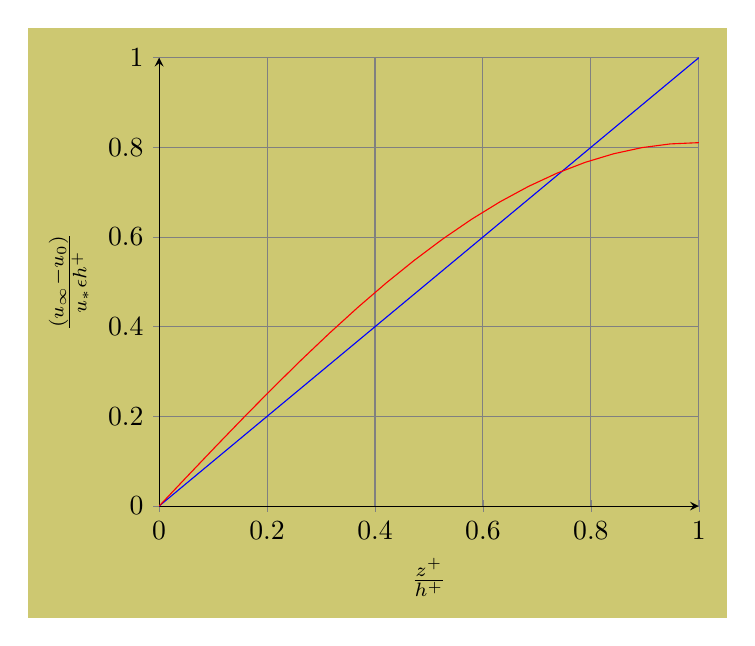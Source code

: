 \begin{tikzpicture}[background rectangle/.style={fill=olive!45}, show background rectangle]
    \begin{axis}[
        axis lines = left,
        xmajorgrids=true,
        ymajorgrids=true,
        grid style=gray,
        xlabel = {$\frac{z^+}{h^+}$},
        ylabel = {$\frac{\left(u_{\infty}-u_{0}\right)}{u_*\epsilon h^+}$},
    ]
        \addplot [
            domain=0:1,
            color=blue,
        ]
        {x};
        \addplot [
            domain=0:1,
            color=red,
            samples=20,
        ]
        {8/(pi^2)*sin(pi/2*deg(x))};
%        \addlegendentry{Normalized Velocity}
    \end{axis}
\end{tikzpicture}
